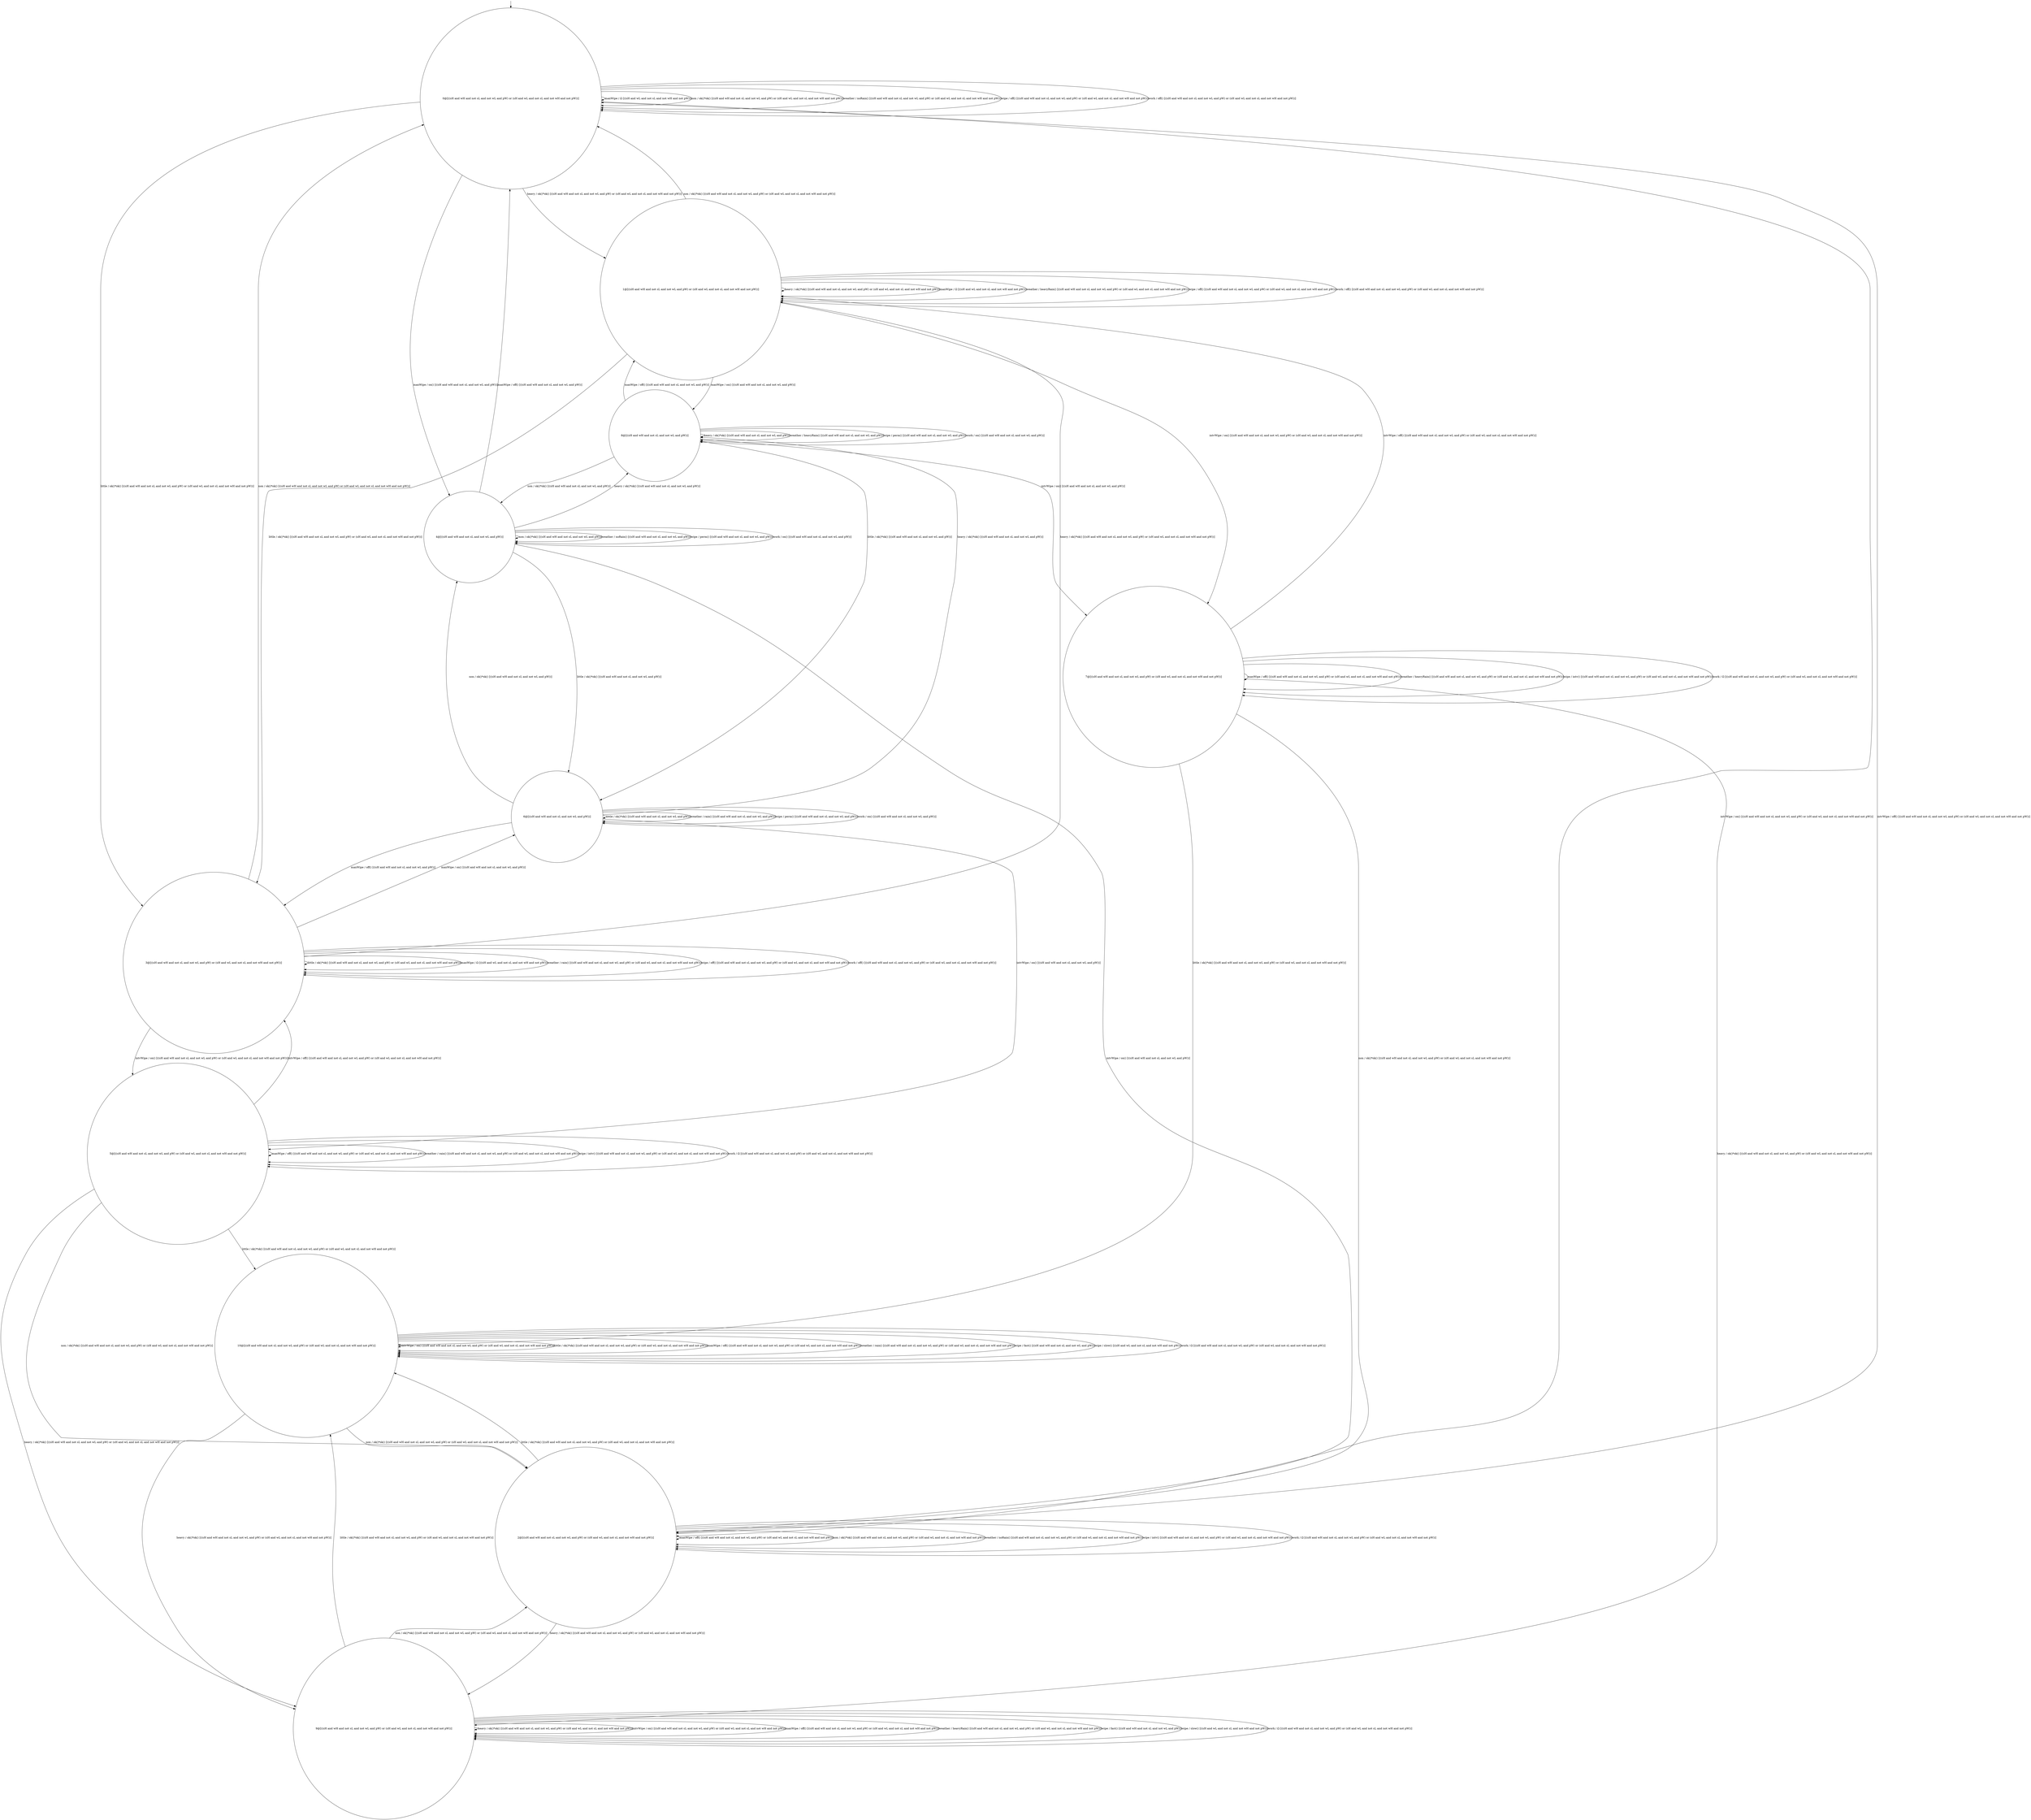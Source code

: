 digraph g {
	edge [lblstyle="above, sloped"];
	s0 [shape="circle" label="0@[((sH and wH and not sL and not wL and pW) or (sH and wL and not sL and not wH and not pW))]"];
	s1 [shape="circle" label="1@[((sH and wH and not sL and not wL and pW) or (sH and wL and not sL and not wH and not pW))]"];
	s2 [shape="circle" label="2@[((sH and wH and not sL and not wL and pW) or (sH and wL and not sL and not wH and not pW))]"];
	s3 [shape="circle" label="3@[((sH and wH and not sL and not wL and pW) or (sH and wL and not sL and not wH and not pW))]"];
	s4 [shape="circle" label="4@[((sH and wH and not sL and not wL and pW))]"];
	s5 [shape="circle" label="5@[((sH and wH and not sL and not wL and pW) or (sH and wL and not sL and not wH and not pW))]"];
	s6 [shape="circle" label="6@[((sH and wH and not sL and not wL and pW))]"];
	s7 [shape="circle" label="7@[((sH and wH and not sL and not wL and pW) or (sH and wL and not sL and not wH and not pW))]"];
	s8 [shape="circle" label="8@[((sH and wH and not sL and not wL and pW))]"];
	s9 [shape="circle" label="9@[((sH and wH and not sL and not wL and pW) or (sH and wL and not sL and not wH and not pW))]"];
	s10 [shape="circle" label="10@[((sH and wH and not sL and not wL and pW) or (sH and wL and not sL and not wH and not pW))]"];
	s0 -> s1 [label="heavy / ok()*ok() [((sH and wH and not sL and not wL and pW) or (sH and wL and not sL and not wH and not pW))]"];
	s0 -> s2 [label="intvWipe / on() [((sH and wH and not sL and not wL and pW) or (sH and wL and not sL and not wH and not pW))]"];
	s0 -> s3 [label="little / ok()*ok() [((sH and wH and not sL and not wL and pW) or (sH and wL and not sL and not wH and not pW))]"];
	s0 -> s0 [label="manWipe / Ω [((sH and wL and not sL and not wH and not pW))]"];
	s0 -> s4 [label="manWipe / on() [((sH and wH and not sL and not wL and pW))]"];
	s0 -> s0 [label="non / ok()*ok() [((sH and wH and not sL and not wL and pW) or (sH and wL and not sL and not wH and not pW))]"];
	s0 -> s0 [label="weather / noRain() [((sH and wH and not sL and not wL and pW) or (sH and wL and not sL and not wH and not pW))]"];
	s0 -> s0 [label="wipe / off() [((sH and wH and not sL and not wL and pW) or (sH and wL and not sL and not wH and not pW))]"];
	s0 -> s0 [label="work / off() [((sH and wH and not sL and not wL and pW) or (sH and wL and not sL and not wH and not pW))]"];
	s1 -> s1 [label="heavy / ok()*ok() [((sH and wH and not sL and not wL and pW) or (sH and wL and not sL and not wH and not pW))]"];
	s1 -> s7 [label="intvWipe / on() [((sH and wH and not sL and not wL and pW) or (sH and wL and not sL and not wH and not pW))]"];
	s1 -> s3 [label="little / ok()*ok() [((sH and wH and not sL and not wL and pW) or (sH and wL and not sL and not wH and not pW))]"];
	s1 -> s1 [label="manWipe / Ω [((sH and wL and not sL and not wH and not pW))]"];
	s1 -> s8 [label="manWipe / on() [((sH and wH and not sL and not wL and pW))]"];
	s1 -> s0 [label="non / ok()*ok() [((sH and wH and not sL and not wL and pW) or (sH and wL and not sL and not wH and not pW))]"];
	s1 -> s1 [label="weather / heavyRain() [((sH and wH and not sL and not wL and pW) or (sH and wL and not sL and not wH and not pW))]"];
	s1 -> s1 [label="wipe / off() [((sH and wH and not sL and not wL and pW) or (sH and wL and not sL and not wH and not pW))]"];
	s1 -> s1 [label="work / off() [((sH and wH and not sL and not wL and pW) or (sH and wL and not sL and not wH and not pW))]"];
	s2 -> s9 [label="heavy / ok()*ok() [((sH and wH and not sL and not wL and pW) or (sH and wL and not sL and not wH and not pW))]"];
	s2 -> s0 [label="intvWipe / off() [((sH and wH and not sL and not wL and pW) or (sH and wL and not sL and not wH and not pW))]"];
	s2 -> s10 [label="little / ok()*ok() [((sH and wH and not sL and not wL and pW) or (sH and wL and not sL and not wH and not pW))]"];
	s2 -> s2 [label="manWipe / off() [((sH and wH and not sL and not wL and pW) or (sH and wL and not sL and not wH and not pW))]"];
	s2 -> s2 [label="non / ok()*ok() [((sH and wH and not sL and not wL and pW) or (sH and wL and not sL and not wH and not pW))]"];
	s2 -> s2 [label="weather / noRain() [((sH and wH and not sL and not wL and pW) or (sH and wL and not sL and not wH and not pW))]"];
	s2 -> s2 [label="wipe / intv() [((sH and wH and not sL and not wL and pW) or (sH and wL and not sL and not wH and not pW))]"];
	s2 -> s2 [label="work / Ω [((sH and wH and not sL and not wL and pW) or (sH and wL and not sL and not wH and not pW))]"];
	s3 -> s1 [label="heavy / ok()*ok() [((sH and wH and not sL and not wL and pW) or (sH and wL and not sL and not wH and not pW))]"];
	s3 -> s5 [label="intvWipe / on() [((sH and wH and not sL and not wL and pW) or (sH and wL and not sL and not wH and not pW))]"];
	s3 -> s3 [label="little / ok()*ok() [((sH and wH and not sL and not wL and pW) or (sH and wL and not sL and not wH and not pW))]"];
	s3 -> s3 [label="manWipe / Ω [((sH and wL and not sL and not wH and not pW))]"];
	s3 -> s6 [label="manWipe / on() [((sH and wH and not sL and not wL and pW))]"];
	s3 -> s0 [label="non / ok()*ok() [((sH and wH and not sL and not wL and pW) or (sH and wL and not sL and not wH and not pW))]"];
	s3 -> s3 [label="weather / rain() [((sH and wH and not sL and not wL and pW) or (sH and wL and not sL and not wH and not pW))]"];
	s3 -> s3 [label="wipe / off() [((sH and wH and not sL and not wL and pW) or (sH and wL and not sL and not wH and not pW))]"];
	s3 -> s3 [label="work / off() [((sH and wH and not sL and not wL and pW) or (sH and wL and not sL and not wH and not pW))]"];
	s4 -> s8 [label="heavy / ok()*ok() [((sH and wH and not sL and not wL and pW))]"];
	s4 -> s2 [label="intvWipe / on() [((sH and wH and not sL and not wL and pW))]"];
	s4 -> s6 [label="little / ok()*ok() [((sH and wH and not sL and not wL and pW))]"];
	s4 -> s0 [label="manWipe / off() [((sH and wH and not sL and not wL and pW))]"];
	s4 -> s4 [label="non / ok()*ok() [((sH and wH and not sL and not wL and pW))]"];
	s4 -> s4 [label="weather / noRain() [((sH and wH and not sL and not wL and pW))]"];
	s4 -> s4 [label="wipe / perm() [((sH and wH and not sL and not wL and pW))]"];
	s4 -> s4 [label="work / on() [((sH and wH and not sL and not wL and pW))]"];
	s5 -> s9 [label="heavy / ok()*ok() [((sH and wH and not sL and not wL and pW) or (sH and wL and not sL and not wH and not pW))]"];
	s5 -> s3 [label="intvWipe / off() [((sH and wH and not sL and not wL and pW) or (sH and wL and not sL and not wH and not pW))]"];
	s5 -> s10 [label="little / ok()*ok() [((sH and wH and not sL and not wL and pW) or (sH and wL and not sL and not wH and not pW))]"];
	s5 -> s5 [label="manWipe / off() [((sH and wH and not sL and not wL and pW) or (sH and wL and not sL and not wH and not pW))]"];
	s5 -> s2 [label="non / ok()*ok() [((sH and wH and not sL and not wL and pW) or (sH and wL and not sL and not wH and not pW))]"];
	s5 -> s5 [label="weather / rain() [((sH and wH and not sL and not wL and pW) or (sH and wL and not sL and not wH and not pW))]"];
	s5 -> s5 [label="wipe / intv() [((sH and wH and not sL and not wL and pW) or (sH and wL and not sL and not wH and not pW))]"];
	s5 -> s5 [label="work / Ω [((sH and wH and not sL and not wL and pW) or (sH and wL and not sL and not wH and not pW))]"];
	s6 -> s8 [label="heavy / ok()*ok() [((sH and wH and not sL and not wL and pW))]"];
	s6 -> s5 [label="intvWipe / on() [((sH and wH and not sL and not wL and pW))]"];
	s6 -> s6 [label="little / ok()*ok() [((sH and wH and not sL and not wL and pW))]"];
	s6 -> s3 [label="manWipe / off() [((sH and wH and not sL and not wL and pW))]"];
	s6 -> s4 [label="non / ok()*ok() [((sH and wH and not sL and not wL and pW))]"];
	s6 -> s6 [label="weather / rain() [((sH and wH and not sL and not wL and pW))]"];
	s6 -> s6 [label="wipe / perm() [((sH and wH and not sL and not wL and pW))]"];
	s6 -> s6 [label="work / on() [((sH and wH and not sL and not wL and pW))]"];
	s7 -> s9 [label="heavy / ok()*ok() [((sH and wH and not sL and not wL and pW) or (sH and wL and not sL and not wH and not pW))]"];
	s7 -> s1 [label="intvWipe / off() [((sH and wH and not sL and not wL and pW) or (sH and wL and not sL and not wH and not pW))]"];
	s7 -> s10 [label="little / ok()*ok() [((sH and wH and not sL and not wL and pW) or (sH and wL and not sL and not wH and not pW))]"];
	s7 -> s7 [label="manWipe / off() [((sH and wH and not sL and not wL and pW) or (sH and wL and not sL and not wH and not pW))]"];
	s7 -> s2 [label="non / ok()*ok() [((sH and wH and not sL and not wL and pW) or (sH and wL and not sL and not wH and not pW))]"];
	s7 -> s7 [label="weather / heavyRain() [((sH and wH and not sL and not wL and pW) or (sH and wL and not sL and not wH and not pW))]"];
	s7 -> s7 [label="wipe / intv() [((sH and wH and not sL and not wL and pW) or (sH and wL and not sL and not wH and not pW))]"];
	s7 -> s7 [label="work / Ω [((sH and wH and not sL and not wL and pW) or (sH and wL and not sL and not wH and not pW))]"];
	s8 -> s8 [label="heavy / ok()*ok() [((sH and wH and not sL and not wL and pW))]"];
	s8 -> s7 [label="intvWipe / on() [((sH and wH and not sL and not wL and pW))]"];
	s8 -> s6 [label="little / ok()*ok() [((sH and wH and not sL and not wL and pW))]"];
	s8 -> s1 [label="manWipe / off() [((sH and wH and not sL and not wL and pW))]"];
	s8 -> s4 [label="non / ok()*ok() [((sH and wH and not sL and not wL and pW))]"];
	s8 -> s8 [label="weather / heavyRain() [((sH and wH and not sL and not wL and pW))]"];
	s8 -> s8 [label="wipe / perm() [((sH and wH and not sL and not wL and pW))]"];
	s8 -> s8 [label="work / on() [((sH and wH and not sL and not wL and pW))]"];
	s9 -> s9 [label="heavy / ok()*ok() [((sH and wH and not sL and not wL and pW) or (sH and wL and not sL and not wH and not pW))]"];
	s9 -> s9 [label="intvWipe / on() [((sH and wH and not sL and not wL and pW) or (sH and wL and not sL and not wH and not pW))]"];
	s9 -> s10 [label="little / ok()*ok() [((sH and wH and not sL and not wL and pW) or (sH and wL and not sL and not wH and not pW))]"];
	s9 -> s9 [label="manWipe / off() [((sH and wH and not sL and not wL and pW) or (sH and wL and not sL and not wH and not pW))]"];
	s9 -> s2 [label="non / ok()*ok() [((sH and wH and not sL and not wL and pW) or (sH and wL and not sL and not wH and not pW))]"];
	s9 -> s9 [label="weather / heavyRain() [((sH and wH and not sL and not wL and pW) or (sH and wL and not sL and not wH and not pW))]"];
	s9 -> s9 [label="wipe / fast() [((sH and wH and not sL and not wL and pW))]"];
	s9 -> s9 [label="wipe / slow() [((sH and wL and not sL and not wH and not pW))]"];
	s9 -> s9 [label="work / Ω [((sH and wH and not sL and not wL and pW) or (sH and wL and not sL and not wH and not pW))]"];
	s10 -> s9 [label="heavy / ok()*ok() [((sH and wH and not sL and not wL and pW) or (sH and wL and not sL and not wH and not pW))]"];
	s10 -> s10 [label="intvWipe / on() [((sH and wH and not sL and not wL and pW) or (sH and wL and not sL and not wH and not pW))]"];
	s10 -> s10 [label="little / ok()*ok() [((sH and wH and not sL and not wL and pW) or (sH and wL and not sL and not wH and not pW))]"];
	s10 -> s10 [label="manWipe / off() [((sH and wH and not sL and not wL and pW) or (sH and wL and not sL and not wH and not pW))]"];
	s10 -> s2 [label="non / ok()*ok() [((sH and wH and not sL and not wL and pW) or (sH and wL and not sL and not wH and not pW))]"];
	s10 -> s10 [label="weather / rain() [((sH and wH and not sL and not wL and pW) or (sH and wL and not sL and not wH and not pW))]"];
	s10 -> s10 [label="wipe / fast() [((sH and wH and not sL and not wL and pW))]"];
	s10 -> s10 [label="wipe / slow() [((sH and wL and not sL and not wH and not pW))]"];
	s10 -> s10 [label="work / Ω [((sH and wH and not sL and not wL and pW) or (sH and wL and not sL and not wH and not pW))]"];
	__start0 [label="" shape="none" width="0" height="0"];
	__start0 -> s0;
}